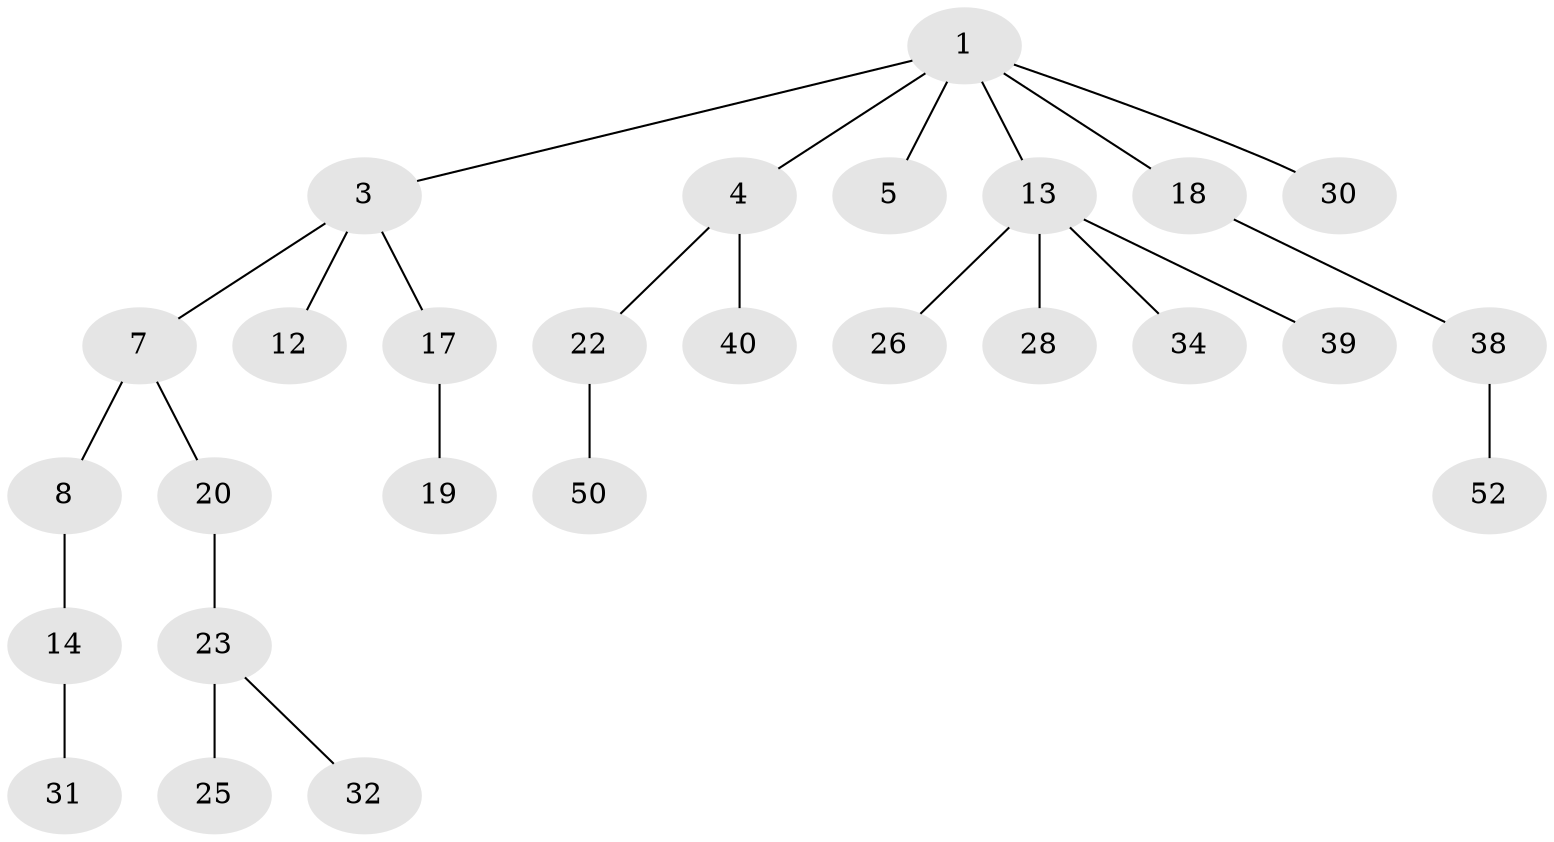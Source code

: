 // original degree distribution, {5: 0.05454545454545454, 3: 0.10909090909090909, 4: 0.07272727272727272, 2: 0.3090909090909091, 1: 0.45454545454545453}
// Generated by graph-tools (version 1.1) at 2025/15/03/09/25 04:15:41]
// undirected, 27 vertices, 26 edges
graph export_dot {
graph [start="1"]
  node [color=gray90,style=filled];
  1 [super="+2"];
  3 [super="+29"];
  4 [super="+16+33+27"];
  5 [super="+6"];
  7 [super="+9+10"];
  8;
  12;
  13 [super="+24"];
  14 [super="+15"];
  17 [super="+55+45"];
  18;
  19;
  20 [super="+21"];
  22 [super="+37"];
  23 [super="+44"];
  25;
  26;
  28;
  30;
  31;
  32 [super="+35"];
  34;
  38;
  39;
  40 [super="+53+41"];
  50;
  52;
  1 -- 4;
  1 -- 13;
  1 -- 18;
  1 -- 30;
  1 -- 3;
  1 -- 5;
  3 -- 7;
  3 -- 12;
  3 -- 17;
  4 -- 22;
  4 -- 40;
  7 -- 8;
  7 -- 20;
  8 -- 14;
  13 -- 34;
  13 -- 39;
  13 -- 26;
  13 -- 28;
  14 -- 31;
  17 -- 19;
  18 -- 38;
  20 -- 23;
  22 -- 50;
  23 -- 25;
  23 -- 32;
  38 -- 52;
}
